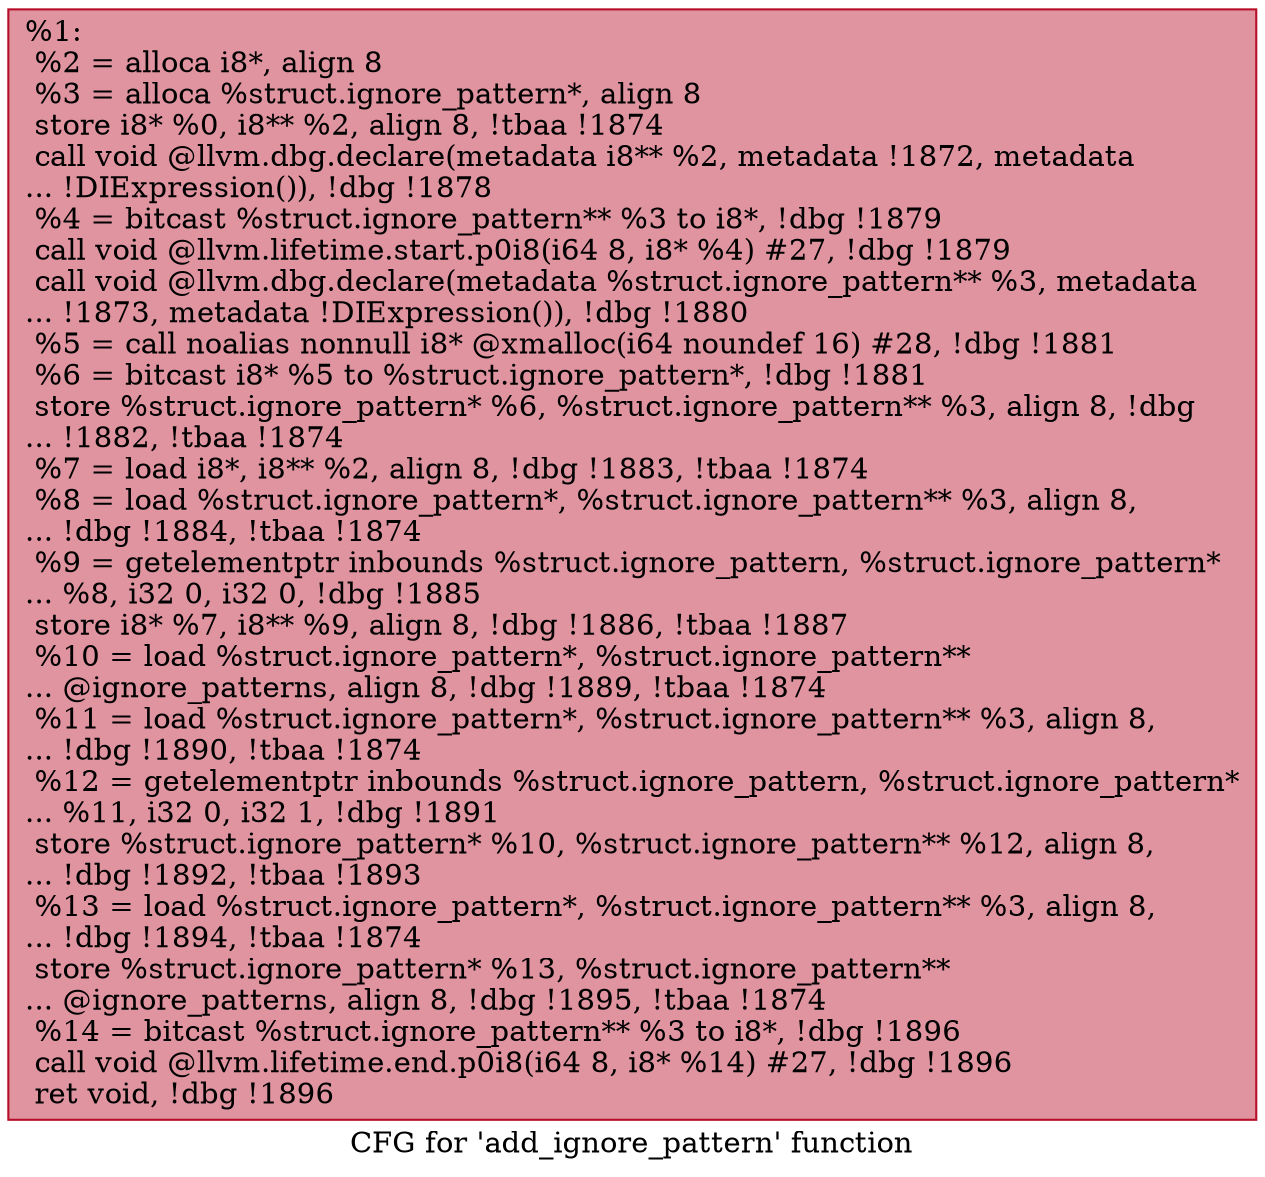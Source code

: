digraph "CFG for 'add_ignore_pattern' function" {
	label="CFG for 'add_ignore_pattern' function";

	Node0x214ff20 [shape=record,color="#b70d28ff", style=filled, fillcolor="#b70d2870",label="{%1:\l  %2 = alloca i8*, align 8\l  %3 = alloca %struct.ignore_pattern*, align 8\l  store i8* %0, i8** %2, align 8, !tbaa !1874\l  call void @llvm.dbg.declare(metadata i8** %2, metadata !1872, metadata\l... !DIExpression()), !dbg !1878\l  %4 = bitcast %struct.ignore_pattern** %3 to i8*, !dbg !1879\l  call void @llvm.lifetime.start.p0i8(i64 8, i8* %4) #27, !dbg !1879\l  call void @llvm.dbg.declare(metadata %struct.ignore_pattern** %3, metadata\l... !1873, metadata !DIExpression()), !dbg !1880\l  %5 = call noalias nonnull i8* @xmalloc(i64 noundef 16) #28, !dbg !1881\l  %6 = bitcast i8* %5 to %struct.ignore_pattern*, !dbg !1881\l  store %struct.ignore_pattern* %6, %struct.ignore_pattern** %3, align 8, !dbg\l... !1882, !tbaa !1874\l  %7 = load i8*, i8** %2, align 8, !dbg !1883, !tbaa !1874\l  %8 = load %struct.ignore_pattern*, %struct.ignore_pattern** %3, align 8,\l... !dbg !1884, !tbaa !1874\l  %9 = getelementptr inbounds %struct.ignore_pattern, %struct.ignore_pattern*\l... %8, i32 0, i32 0, !dbg !1885\l  store i8* %7, i8** %9, align 8, !dbg !1886, !tbaa !1887\l  %10 = load %struct.ignore_pattern*, %struct.ignore_pattern**\l... @ignore_patterns, align 8, !dbg !1889, !tbaa !1874\l  %11 = load %struct.ignore_pattern*, %struct.ignore_pattern** %3, align 8,\l... !dbg !1890, !tbaa !1874\l  %12 = getelementptr inbounds %struct.ignore_pattern, %struct.ignore_pattern*\l... %11, i32 0, i32 1, !dbg !1891\l  store %struct.ignore_pattern* %10, %struct.ignore_pattern** %12, align 8,\l... !dbg !1892, !tbaa !1893\l  %13 = load %struct.ignore_pattern*, %struct.ignore_pattern** %3, align 8,\l... !dbg !1894, !tbaa !1874\l  store %struct.ignore_pattern* %13, %struct.ignore_pattern**\l... @ignore_patterns, align 8, !dbg !1895, !tbaa !1874\l  %14 = bitcast %struct.ignore_pattern** %3 to i8*, !dbg !1896\l  call void @llvm.lifetime.end.p0i8(i64 8, i8* %14) #27, !dbg !1896\l  ret void, !dbg !1896\l}"];
}
